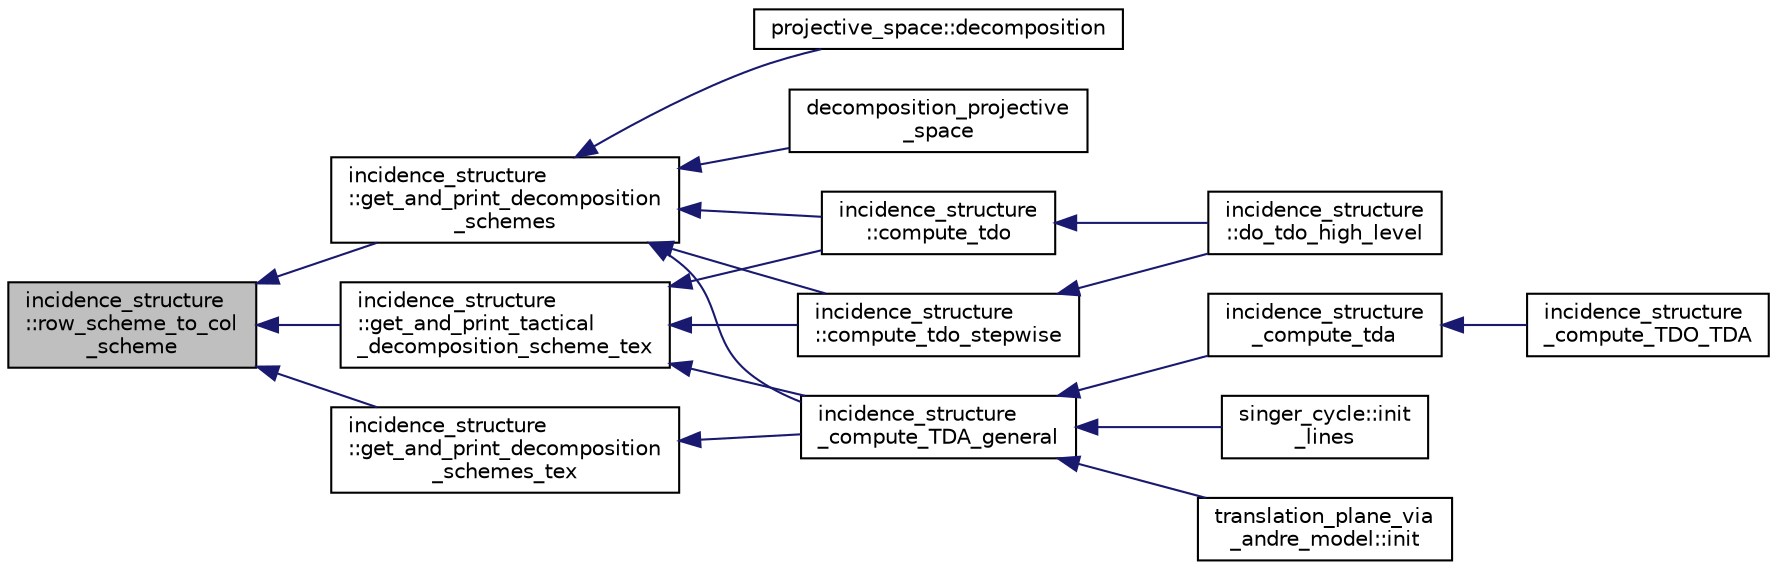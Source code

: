 digraph "incidence_structure::row_scheme_to_col_scheme"
{
  edge [fontname="Helvetica",fontsize="10",labelfontname="Helvetica",labelfontsize="10"];
  node [fontname="Helvetica",fontsize="10",shape=record];
  rankdir="LR";
  Node7082 [label="incidence_structure\l::row_scheme_to_col\l_scheme",height=0.2,width=0.4,color="black", fillcolor="grey75", style="filled", fontcolor="black"];
  Node7082 -> Node7083 [dir="back",color="midnightblue",fontsize="10",style="solid",fontname="Helvetica"];
  Node7083 [label="incidence_structure\l::get_and_print_decomposition\l_schemes",height=0.2,width=0.4,color="black", fillcolor="white", style="filled",URL="$da/d8a/classincidence__structure.html#a95766a2ffb220bae98b60ed3c91bce9a"];
  Node7083 -> Node7084 [dir="back",color="midnightblue",fontsize="10",style="solid",fontname="Helvetica"];
  Node7084 [label="decomposition_projective\l_space",height=0.2,width=0.4,color="black", fillcolor="white", style="filled",URL="$df/d74/tl__geometry_8h.html#a82c6b40b3138e3e5bae2299d49680ac1"];
  Node7083 -> Node7085 [dir="back",color="midnightblue",fontsize="10",style="solid",fontname="Helvetica"];
  Node7085 [label="incidence_structure\l::compute_tdo",height=0.2,width=0.4,color="black", fillcolor="white", style="filled",URL="$da/d8a/classincidence__structure.html#a74cfa0336bdb1b0d0eace43f330a2b0f"];
  Node7085 -> Node7086 [dir="back",color="midnightblue",fontsize="10",style="solid",fontname="Helvetica"];
  Node7086 [label="incidence_structure\l::do_tdo_high_level",height=0.2,width=0.4,color="black", fillcolor="white", style="filled",URL="$da/d8a/classincidence__structure.html#a8840e820448ad980279f244a90888b77"];
  Node7083 -> Node7087 [dir="back",color="midnightblue",fontsize="10",style="solid",fontname="Helvetica"];
  Node7087 [label="incidence_structure\l::compute_tdo_stepwise",height=0.2,width=0.4,color="black", fillcolor="white", style="filled",URL="$da/d8a/classincidence__structure.html#a91a7039b74c96b39bcd084b02181f191"];
  Node7087 -> Node7086 [dir="back",color="midnightblue",fontsize="10",style="solid",fontname="Helvetica"];
  Node7083 -> Node7088 [dir="back",color="midnightblue",fontsize="10",style="solid",fontname="Helvetica"];
  Node7088 [label="incidence_structure\l_compute_TDA_general",height=0.2,width=0.4,color="black", fillcolor="white", style="filled",URL="$df/d74/tl__geometry_8h.html#a21ab759f6e646f3fe703c17f39361448"];
  Node7088 -> Node7089 [dir="back",color="midnightblue",fontsize="10",style="solid",fontname="Helvetica"];
  Node7089 [label="incidence_structure\l_compute_tda",height=0.2,width=0.4,color="black", fillcolor="white", style="filled",URL="$df/d74/tl__geometry_8h.html#ab3a7584f120bbaf752a5bd831d3ebf72"];
  Node7089 -> Node7090 [dir="back",color="midnightblue",fontsize="10",style="solid",fontname="Helvetica"];
  Node7090 [label="incidence_structure\l_compute_TDO_TDA",height=0.2,width=0.4,color="black", fillcolor="white", style="filled",URL="$df/d74/tl__geometry_8h.html#a63d0e7a207e173b92c0e560df4d8e980"];
  Node7088 -> Node7091 [dir="back",color="midnightblue",fontsize="10",style="solid",fontname="Helvetica"];
  Node7091 [label="singer_cycle::init\l_lines",height=0.2,width=0.4,color="black", fillcolor="white", style="filled",URL="$d8/d13/classsinger__cycle.html#a817cbf613596d5db2cf5e926db8fa328"];
  Node7088 -> Node7092 [dir="back",color="midnightblue",fontsize="10",style="solid",fontname="Helvetica"];
  Node7092 [label="translation_plane_via\l_andre_model::init",height=0.2,width=0.4,color="black", fillcolor="white", style="filled",URL="$d1/dcc/classtranslation__plane__via__andre__model.html#adb424599de168ade331979a9218ee07b"];
  Node7083 -> Node7093 [dir="back",color="midnightblue",fontsize="10",style="solid",fontname="Helvetica"];
  Node7093 [label="projective_space::decomposition",height=0.2,width=0.4,color="black", fillcolor="white", style="filled",URL="$d2/d17/classprojective__space.html#ae060ee525e7a974bce04d78be7f6dd51"];
  Node7082 -> Node7094 [dir="back",color="midnightblue",fontsize="10",style="solid",fontname="Helvetica"];
  Node7094 [label="incidence_structure\l::get_and_print_decomposition\l_schemes_tex",height=0.2,width=0.4,color="black", fillcolor="white", style="filled",URL="$da/d8a/classincidence__structure.html#a2a9844501c86ee7588a64227cc6867e5"];
  Node7094 -> Node7088 [dir="back",color="midnightblue",fontsize="10",style="solid",fontname="Helvetica"];
  Node7082 -> Node7095 [dir="back",color="midnightblue",fontsize="10",style="solid",fontname="Helvetica"];
  Node7095 [label="incidence_structure\l::get_and_print_tactical\l_decomposition_scheme_tex",height=0.2,width=0.4,color="black", fillcolor="white", style="filled",URL="$da/d8a/classincidence__structure.html#a88a5db2769f6529b86c1ee250ceed24d"];
  Node7095 -> Node7085 [dir="back",color="midnightblue",fontsize="10",style="solid",fontname="Helvetica"];
  Node7095 -> Node7087 [dir="back",color="midnightblue",fontsize="10",style="solid",fontname="Helvetica"];
  Node7095 -> Node7088 [dir="back",color="midnightblue",fontsize="10",style="solid",fontname="Helvetica"];
}
